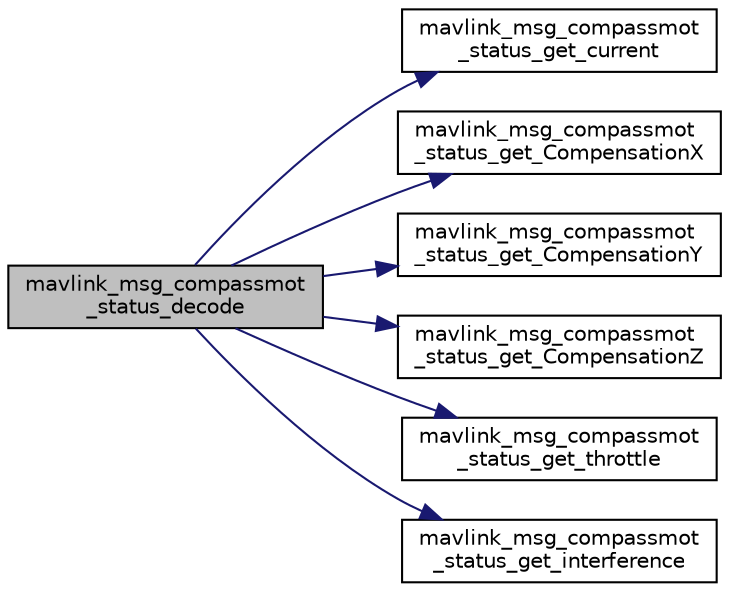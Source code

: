 digraph "mavlink_msg_compassmot_status_decode"
{
 // INTERACTIVE_SVG=YES
  edge [fontname="Helvetica",fontsize="10",labelfontname="Helvetica",labelfontsize="10"];
  node [fontname="Helvetica",fontsize="10",shape=record];
  rankdir="LR";
  Node1 [label="mavlink_msg_compassmot\l_status_decode",height=0.2,width=0.4,color="black", fillcolor="grey75", style="filled" fontcolor="black"];
  Node1 -> Node2 [color="midnightblue",fontsize="10",style="solid",fontname="Helvetica"];
  Node2 [label="mavlink_msg_compassmot\l_status_get_current",height=0.2,width=0.4,color="black", fillcolor="white", style="filled",URL="$mavlink__msg__compassmot__status_8h.html#a4d82bfd4954c4f790d680f728b24a103",tooltip="Get field current from compassmot_status message. "];
  Node1 -> Node3 [color="midnightblue",fontsize="10",style="solid",fontname="Helvetica"];
  Node3 [label="mavlink_msg_compassmot\l_status_get_CompensationX",height=0.2,width=0.4,color="black", fillcolor="white", style="filled",URL="$mavlink__msg__compassmot__status_8h.html#af12f6e9cfa74dc0124e6cfe676fa3365",tooltip="Get field CompensationX from compassmot_status message. "];
  Node1 -> Node4 [color="midnightblue",fontsize="10",style="solid",fontname="Helvetica"];
  Node4 [label="mavlink_msg_compassmot\l_status_get_CompensationY",height=0.2,width=0.4,color="black", fillcolor="white", style="filled",URL="$mavlink__msg__compassmot__status_8h.html#a12c93b68ef7139f43bbbbe6fd4675b4d",tooltip="Get field CompensationY from compassmot_status message. "];
  Node1 -> Node5 [color="midnightblue",fontsize="10",style="solid",fontname="Helvetica"];
  Node5 [label="mavlink_msg_compassmot\l_status_get_CompensationZ",height=0.2,width=0.4,color="black", fillcolor="white", style="filled",URL="$mavlink__msg__compassmot__status_8h.html#af4bc29b817467d6fd79cea32e9a0db4a",tooltip="Get field CompensationZ from compassmot_status message. "];
  Node1 -> Node6 [color="midnightblue",fontsize="10",style="solid",fontname="Helvetica"];
  Node6 [label="mavlink_msg_compassmot\l_status_get_throttle",height=0.2,width=0.4,color="black", fillcolor="white", style="filled",URL="$mavlink__msg__compassmot__status_8h.html#a33ffeb6822c058d42b43c7287fc6b7fb",tooltip="Send a compassmot_status message. "];
  Node1 -> Node7 [color="midnightblue",fontsize="10",style="solid",fontname="Helvetica"];
  Node7 [label="mavlink_msg_compassmot\l_status_get_interference",height=0.2,width=0.4,color="black", fillcolor="white", style="filled",URL="$mavlink__msg__compassmot__status_8h.html#a3342a599f789672af097c35e6c344a8d",tooltip="Get field interference from compassmot_status message. "];
}
